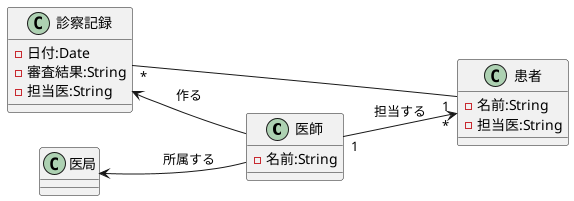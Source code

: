 @startuml ユースケース図
left to right direction
'医師は患者を診察します。医師は診察のつどに、患者の診察記録を作成します。
'患者には担当医が1人決まっていて、担当医以外が診察することはありません。
'医師は１つの医局（外科、内科、小児科など）に所属しています。
'※多重度、関連名、関連端名なども反映してください。
class 医師 {
-名前:String
}

class 患者 {
-名前:String
-担当医:String
}

class 医局 {
    
}

class 診察記録 {
-日付:Date
-審査結果:String
-担当医:String
}


医師 "1"-->"*" 患者 :担当する
医局 <-- 医師 :所属する
診察記録 "*"--"1" 患者
診察記録 <-- 医師 :作る